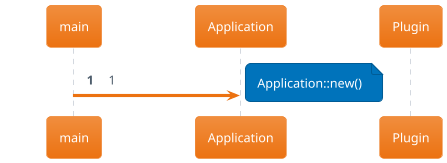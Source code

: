 @startuml
'https://plantuml.com/sequence-diagram
!theme aws-orange
autonumber
participant main as M
participant Application as A
participant Plugin as P
M -> A: 1
note right
Application::new()
end note


@enduml